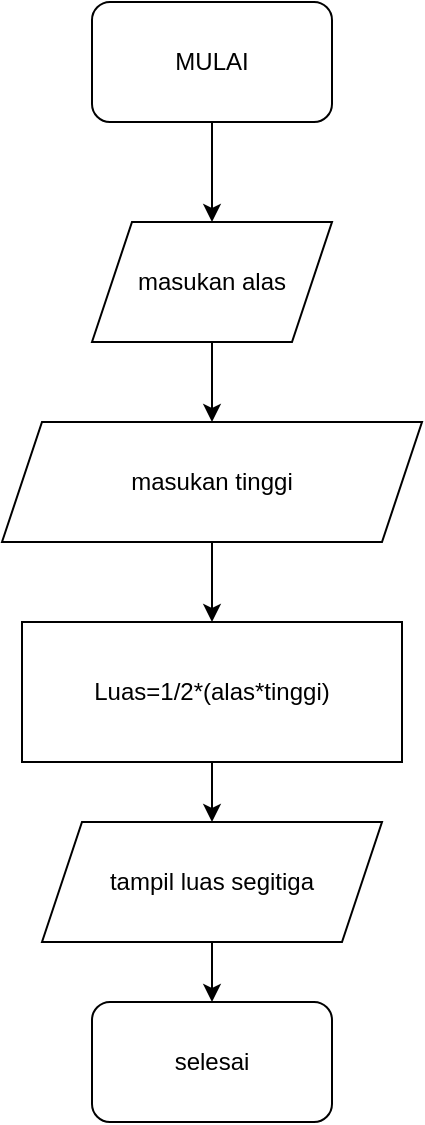 <mxfile version="22.0.4" type="github">
  <diagram id="C5RBs43oDa-KdzZeNtuy" name="Page-1">
    <mxGraphModel dx="899" dy="608" grid="1" gridSize="10" guides="1" tooltips="1" connect="1" arrows="1" fold="1" page="1" pageScale="1" pageWidth="827" pageHeight="1169" math="0" shadow="0">
      <root>
        <mxCell id="WIyWlLk6GJQsqaUBKTNV-0" />
        <mxCell id="WIyWlLk6GJQsqaUBKTNV-1" parent="WIyWlLk6GJQsqaUBKTNV-0" />
        <mxCell id="2gW45UA1HZnukMosITkk-6" value="" style="edgeStyle=orthogonalEdgeStyle;rounded=0;orthogonalLoop=1;jettySize=auto;html=1;" edge="1" parent="WIyWlLk6GJQsqaUBKTNV-1" source="2gW45UA1HZnukMosITkk-0" target="2gW45UA1HZnukMosITkk-1">
          <mxGeometry relative="1" as="geometry" />
        </mxCell>
        <mxCell id="2gW45UA1HZnukMosITkk-0" value="MULAI" style="rounded=1;whiteSpace=wrap;html=1;" vertex="1" parent="WIyWlLk6GJQsqaUBKTNV-1">
          <mxGeometry x="370" y="70" width="120" height="60" as="geometry" />
        </mxCell>
        <mxCell id="2gW45UA1HZnukMosITkk-7" value="" style="edgeStyle=orthogonalEdgeStyle;rounded=0;orthogonalLoop=1;jettySize=auto;html=1;" edge="1" parent="WIyWlLk6GJQsqaUBKTNV-1" source="2gW45UA1HZnukMosITkk-1" target="2gW45UA1HZnukMosITkk-2">
          <mxGeometry relative="1" as="geometry" />
        </mxCell>
        <mxCell id="2gW45UA1HZnukMosITkk-1" value="masukan alas" style="shape=parallelogram;perimeter=parallelogramPerimeter;whiteSpace=wrap;html=1;fixedSize=1;" vertex="1" parent="WIyWlLk6GJQsqaUBKTNV-1">
          <mxGeometry x="370" y="180" width="120" height="60" as="geometry" />
        </mxCell>
        <mxCell id="2gW45UA1HZnukMosITkk-9" value="" style="edgeStyle=orthogonalEdgeStyle;rounded=0;orthogonalLoop=1;jettySize=auto;html=1;" edge="1" parent="WIyWlLk6GJQsqaUBKTNV-1" source="2gW45UA1HZnukMosITkk-2" target="2gW45UA1HZnukMosITkk-3">
          <mxGeometry relative="1" as="geometry" />
        </mxCell>
        <mxCell id="2gW45UA1HZnukMosITkk-2" value="masukan tinggi" style="shape=parallelogram;perimeter=parallelogramPerimeter;whiteSpace=wrap;html=1;fixedSize=1;" vertex="1" parent="WIyWlLk6GJQsqaUBKTNV-1">
          <mxGeometry x="325" y="280" width="210" height="60" as="geometry" />
        </mxCell>
        <mxCell id="2gW45UA1HZnukMosITkk-10" value="" style="edgeStyle=orthogonalEdgeStyle;rounded=0;orthogonalLoop=1;jettySize=auto;html=1;" edge="1" parent="WIyWlLk6GJQsqaUBKTNV-1" source="2gW45UA1HZnukMosITkk-3" target="2gW45UA1HZnukMosITkk-4">
          <mxGeometry relative="1" as="geometry" />
        </mxCell>
        <mxCell id="2gW45UA1HZnukMosITkk-3" value="Luas=1/2*(alas*tinggi)" style="rounded=0;whiteSpace=wrap;html=1;" vertex="1" parent="WIyWlLk6GJQsqaUBKTNV-1">
          <mxGeometry x="335" y="380" width="190" height="70" as="geometry" />
        </mxCell>
        <mxCell id="2gW45UA1HZnukMosITkk-11" value="" style="edgeStyle=orthogonalEdgeStyle;rounded=0;orthogonalLoop=1;jettySize=auto;html=1;" edge="1" parent="WIyWlLk6GJQsqaUBKTNV-1" source="2gW45UA1HZnukMosITkk-4" target="2gW45UA1HZnukMosITkk-5">
          <mxGeometry relative="1" as="geometry" />
        </mxCell>
        <mxCell id="2gW45UA1HZnukMosITkk-4" value="tampil luas segitiga" style="shape=parallelogram;perimeter=parallelogramPerimeter;whiteSpace=wrap;html=1;fixedSize=1;" vertex="1" parent="WIyWlLk6GJQsqaUBKTNV-1">
          <mxGeometry x="345" y="480" width="170" height="60" as="geometry" />
        </mxCell>
        <mxCell id="2gW45UA1HZnukMosITkk-5" value="selesai" style="rounded=1;whiteSpace=wrap;html=1;" vertex="1" parent="WIyWlLk6GJQsqaUBKTNV-1">
          <mxGeometry x="370" y="570" width="120" height="60" as="geometry" />
        </mxCell>
      </root>
    </mxGraphModel>
  </diagram>
</mxfile>
